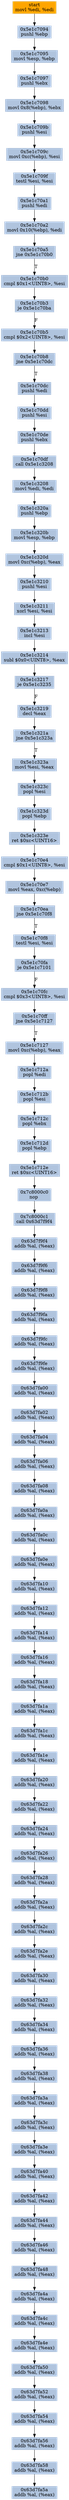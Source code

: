 digraph G {
node[shape=rectangle,style=filled,fillcolor=lightsteelblue,color=lightsteelblue]
bgcolor="transparent"
a0x5e1c7092movl_edi_edi[label="start\nmovl %edi, %edi",color="lightgrey",fillcolor="orange"];
a0x5e1c7094pushl_ebp[label="0x5e1c7094\npushl %ebp"];
a0x5e1c7095movl_esp_ebp[label="0x5e1c7095\nmovl %esp, %ebp"];
a0x5e1c7097pushl_ebx[label="0x5e1c7097\npushl %ebx"];
a0x5e1c7098movl_0x8ebp__ebx[label="0x5e1c7098\nmovl 0x8(%ebp), %ebx"];
a0x5e1c709bpushl_esi[label="0x5e1c709b\npushl %esi"];
a0x5e1c709cmovl_0xcebp__esi[label="0x5e1c709c\nmovl 0xc(%ebp), %esi"];
a0x5e1c709ftestl_esi_esi[label="0x5e1c709f\ntestl %esi, %esi"];
a0x5e1c70a1pushl_edi[label="0x5e1c70a1\npushl %edi"];
a0x5e1c70a2movl_0x10ebp__edi[label="0x5e1c70a2\nmovl 0x10(%ebp), %edi"];
a0x5e1c70a5jne_0x5e1c70b0[label="0x5e1c70a5\njne 0x5e1c70b0"];
a0x5e1c70b0cmpl_0x1UINT8_esi[label="0x5e1c70b0\ncmpl $0x1<UINT8>, %esi"];
a0x5e1c70b3je_0x5e1c70ba[label="0x5e1c70b3\nje 0x5e1c70ba"];
a0x5e1c70b5cmpl_0x2UINT8_esi[label="0x5e1c70b5\ncmpl $0x2<UINT8>, %esi"];
a0x5e1c70b8jne_0x5e1c70dc[label="0x5e1c70b8\njne 0x5e1c70dc"];
a0x5e1c70dcpushl_edi[label="0x5e1c70dc\npushl %edi"];
a0x5e1c70ddpushl_esi[label="0x5e1c70dd\npushl %esi"];
a0x5e1c70depushl_ebx[label="0x5e1c70de\npushl %ebx"];
a0x5e1c70dfcall_0x5e1c3208[label="0x5e1c70df\ncall 0x5e1c3208"];
a0x5e1c3208movl_edi_edi[label="0x5e1c3208\nmovl %edi, %edi"];
a0x5e1c320apushl_ebp[label="0x5e1c320a\npushl %ebp"];
a0x5e1c320bmovl_esp_ebp[label="0x5e1c320b\nmovl %esp, %ebp"];
a0x5e1c320dmovl_0xcebp__eax[label="0x5e1c320d\nmovl 0xc(%ebp), %eax"];
a0x5e1c3210pushl_esi[label="0x5e1c3210\npushl %esi"];
a0x5e1c3211xorl_esi_esi[label="0x5e1c3211\nxorl %esi, %esi"];
a0x5e1c3213incl_esi[label="0x5e1c3213\nincl %esi"];
a0x5e1c3214subl_0x0UINT8_eax[label="0x5e1c3214\nsubl $0x0<UINT8>, %eax"];
a0x5e1c3217je_0x5e1c3235[label="0x5e1c3217\nje 0x5e1c3235"];
a0x5e1c3219decl_eax[label="0x5e1c3219\ndecl %eax"];
a0x5e1c321ajne_0x5e1c323a[label="0x5e1c321a\njne 0x5e1c323a"];
a0x5e1c323amovl_esi_eax[label="0x5e1c323a\nmovl %esi, %eax"];
a0x5e1c323cpopl_esi[label="0x5e1c323c\npopl %esi"];
a0x5e1c323dpopl_ebp[label="0x5e1c323d\npopl %ebp"];
a0x5e1c323eret_0xcUINT16[label="0x5e1c323e\nret $0xc<UINT16>"];
a0x5e1c70e4cmpl_0x1UINT8_esi[label="0x5e1c70e4\ncmpl $0x1<UINT8>, %esi"];
a0x5e1c70e7movl_eax_0xcebp_[label="0x5e1c70e7\nmovl %eax, 0xc(%ebp)"];
a0x5e1c70eajne_0x5e1c70f8[label="0x5e1c70ea\njne 0x5e1c70f8"];
a0x5e1c70f8testl_esi_esi[label="0x5e1c70f8\ntestl %esi, %esi"];
a0x5e1c70faje_0x5e1c7101[label="0x5e1c70fa\nje 0x5e1c7101"];
a0x5e1c70fccmpl_0x3UINT8_esi[label="0x5e1c70fc\ncmpl $0x3<UINT8>, %esi"];
a0x5e1c70ffjne_0x5e1c7127[label="0x5e1c70ff\njne 0x5e1c7127"];
a0x5e1c7127movl_0xcebp__eax[label="0x5e1c7127\nmovl 0xc(%ebp), %eax"];
a0x5e1c712apopl_edi[label="0x5e1c712a\npopl %edi"];
a0x5e1c712bpopl_esi[label="0x5e1c712b\npopl %esi"];
a0x5e1c712cpopl_ebx[label="0x5e1c712c\npopl %ebx"];
a0x5e1c712dpopl_ebp[label="0x5e1c712d\npopl %ebp"];
a0x5e1c712eret_0xcUINT16[label="0x5e1c712e\nret $0xc<UINT16>"];
a0x7c8000c0nop_[label="0x7c8000c0\nnop "];
a0x7c8000c1call_0x63d7f9f4[label="0x7c8000c1\ncall 0x63d7f9f4"];
a0x63d7f9f4addb_al_eax_[label="0x63d7f9f4\naddb %al, (%eax)"];
a0x63d7f9f6addb_al_eax_[label="0x63d7f9f6\naddb %al, (%eax)"];
a0x63d7f9f8addb_al_eax_[label="0x63d7f9f8\naddb %al, (%eax)"];
a0x63d7f9faaddb_al_eax_[label="0x63d7f9fa\naddb %al, (%eax)"];
a0x63d7f9fcaddb_al_eax_[label="0x63d7f9fc\naddb %al, (%eax)"];
a0x63d7f9feaddb_al_eax_[label="0x63d7f9fe\naddb %al, (%eax)"];
a0x63d7fa00addb_al_eax_[label="0x63d7fa00\naddb %al, (%eax)"];
a0x63d7fa02addb_al_eax_[label="0x63d7fa02\naddb %al, (%eax)"];
a0x63d7fa04addb_al_eax_[label="0x63d7fa04\naddb %al, (%eax)"];
a0x63d7fa06addb_al_eax_[label="0x63d7fa06\naddb %al, (%eax)"];
a0x63d7fa08addb_al_eax_[label="0x63d7fa08\naddb %al, (%eax)"];
a0x63d7fa0aaddb_al_eax_[label="0x63d7fa0a\naddb %al, (%eax)"];
a0x63d7fa0caddb_al_eax_[label="0x63d7fa0c\naddb %al, (%eax)"];
a0x63d7fa0eaddb_al_eax_[label="0x63d7fa0e\naddb %al, (%eax)"];
a0x63d7fa10addb_al_eax_[label="0x63d7fa10\naddb %al, (%eax)"];
a0x63d7fa12addb_al_eax_[label="0x63d7fa12\naddb %al, (%eax)"];
a0x63d7fa14addb_al_eax_[label="0x63d7fa14\naddb %al, (%eax)"];
a0x63d7fa16addb_al_eax_[label="0x63d7fa16\naddb %al, (%eax)"];
a0x63d7fa18addb_al_eax_[label="0x63d7fa18\naddb %al, (%eax)"];
a0x63d7fa1aaddb_al_eax_[label="0x63d7fa1a\naddb %al, (%eax)"];
a0x63d7fa1caddb_al_eax_[label="0x63d7fa1c\naddb %al, (%eax)"];
a0x63d7fa1eaddb_al_eax_[label="0x63d7fa1e\naddb %al, (%eax)"];
a0x63d7fa20addb_al_eax_[label="0x63d7fa20\naddb %al, (%eax)"];
a0x63d7fa22addb_al_eax_[label="0x63d7fa22\naddb %al, (%eax)"];
a0x63d7fa24addb_al_eax_[label="0x63d7fa24\naddb %al, (%eax)"];
a0x63d7fa26addb_al_eax_[label="0x63d7fa26\naddb %al, (%eax)"];
a0x63d7fa28addb_al_eax_[label="0x63d7fa28\naddb %al, (%eax)"];
a0x63d7fa2aaddb_al_eax_[label="0x63d7fa2a\naddb %al, (%eax)"];
a0x63d7fa2caddb_al_eax_[label="0x63d7fa2c\naddb %al, (%eax)"];
a0x63d7fa2eaddb_al_eax_[label="0x63d7fa2e\naddb %al, (%eax)"];
a0x63d7fa30addb_al_eax_[label="0x63d7fa30\naddb %al, (%eax)"];
a0x63d7fa32addb_al_eax_[label="0x63d7fa32\naddb %al, (%eax)"];
a0x63d7fa34addb_al_eax_[label="0x63d7fa34\naddb %al, (%eax)"];
a0x63d7fa36addb_al_eax_[label="0x63d7fa36\naddb %al, (%eax)"];
a0x63d7fa38addb_al_eax_[label="0x63d7fa38\naddb %al, (%eax)"];
a0x63d7fa3aaddb_al_eax_[label="0x63d7fa3a\naddb %al, (%eax)"];
a0x63d7fa3caddb_al_eax_[label="0x63d7fa3c\naddb %al, (%eax)"];
a0x63d7fa3eaddb_al_eax_[label="0x63d7fa3e\naddb %al, (%eax)"];
a0x63d7fa40addb_al_eax_[label="0x63d7fa40\naddb %al, (%eax)"];
a0x63d7fa42addb_al_eax_[label="0x63d7fa42\naddb %al, (%eax)"];
a0x63d7fa44addb_al_eax_[label="0x63d7fa44\naddb %al, (%eax)"];
a0x63d7fa46addb_al_eax_[label="0x63d7fa46\naddb %al, (%eax)"];
a0x63d7fa48addb_al_eax_[label="0x63d7fa48\naddb %al, (%eax)"];
a0x63d7fa4aaddb_al_eax_[label="0x63d7fa4a\naddb %al, (%eax)"];
a0x63d7fa4caddb_al_eax_[label="0x63d7fa4c\naddb %al, (%eax)"];
a0x63d7fa4eaddb_al_eax_[label="0x63d7fa4e\naddb %al, (%eax)"];
a0x63d7fa50addb_al_eax_[label="0x63d7fa50\naddb %al, (%eax)"];
a0x63d7fa52addb_al_eax_[label="0x63d7fa52\naddb %al, (%eax)"];
a0x63d7fa54addb_al_eax_[label="0x63d7fa54\naddb %al, (%eax)"];
a0x63d7fa56addb_al_eax_[label="0x63d7fa56\naddb %al, (%eax)"];
a0x63d7fa58addb_al_eax_[label="0x63d7fa58\naddb %al, (%eax)"];
a0x63d7fa5aaddb_al_eax_[label="0x63d7fa5a\naddb %al, (%eax)"];
a0x5e1c7092movl_edi_edi -> a0x5e1c7094pushl_ebp [color="#000000"];
a0x5e1c7094pushl_ebp -> a0x5e1c7095movl_esp_ebp [color="#000000"];
a0x5e1c7095movl_esp_ebp -> a0x5e1c7097pushl_ebx [color="#000000"];
a0x5e1c7097pushl_ebx -> a0x5e1c7098movl_0x8ebp__ebx [color="#000000"];
a0x5e1c7098movl_0x8ebp__ebx -> a0x5e1c709bpushl_esi [color="#000000"];
a0x5e1c709bpushl_esi -> a0x5e1c709cmovl_0xcebp__esi [color="#000000"];
a0x5e1c709cmovl_0xcebp__esi -> a0x5e1c709ftestl_esi_esi [color="#000000"];
a0x5e1c709ftestl_esi_esi -> a0x5e1c70a1pushl_edi [color="#000000"];
a0x5e1c70a1pushl_edi -> a0x5e1c70a2movl_0x10ebp__edi [color="#000000"];
a0x5e1c70a2movl_0x10ebp__edi -> a0x5e1c70a5jne_0x5e1c70b0 [color="#000000"];
a0x5e1c70a5jne_0x5e1c70b0 -> a0x5e1c70b0cmpl_0x1UINT8_esi [color="#000000",label="T"];
a0x5e1c70b0cmpl_0x1UINT8_esi -> a0x5e1c70b3je_0x5e1c70ba [color="#000000"];
a0x5e1c70b3je_0x5e1c70ba -> a0x5e1c70b5cmpl_0x2UINT8_esi [color="#000000",label="F"];
a0x5e1c70b5cmpl_0x2UINT8_esi -> a0x5e1c70b8jne_0x5e1c70dc [color="#000000"];
a0x5e1c70b8jne_0x5e1c70dc -> a0x5e1c70dcpushl_edi [color="#000000",label="T"];
a0x5e1c70dcpushl_edi -> a0x5e1c70ddpushl_esi [color="#000000"];
a0x5e1c70ddpushl_esi -> a0x5e1c70depushl_ebx [color="#000000"];
a0x5e1c70depushl_ebx -> a0x5e1c70dfcall_0x5e1c3208 [color="#000000"];
a0x5e1c70dfcall_0x5e1c3208 -> a0x5e1c3208movl_edi_edi [color="#000000"];
a0x5e1c3208movl_edi_edi -> a0x5e1c320apushl_ebp [color="#000000"];
a0x5e1c320apushl_ebp -> a0x5e1c320bmovl_esp_ebp [color="#000000"];
a0x5e1c320bmovl_esp_ebp -> a0x5e1c320dmovl_0xcebp__eax [color="#000000"];
a0x5e1c320dmovl_0xcebp__eax -> a0x5e1c3210pushl_esi [color="#000000"];
a0x5e1c3210pushl_esi -> a0x5e1c3211xorl_esi_esi [color="#000000"];
a0x5e1c3211xorl_esi_esi -> a0x5e1c3213incl_esi [color="#000000"];
a0x5e1c3213incl_esi -> a0x5e1c3214subl_0x0UINT8_eax [color="#000000"];
a0x5e1c3214subl_0x0UINT8_eax -> a0x5e1c3217je_0x5e1c3235 [color="#000000"];
a0x5e1c3217je_0x5e1c3235 -> a0x5e1c3219decl_eax [color="#000000",label="F"];
a0x5e1c3219decl_eax -> a0x5e1c321ajne_0x5e1c323a [color="#000000"];
a0x5e1c321ajne_0x5e1c323a -> a0x5e1c323amovl_esi_eax [color="#000000",label="T"];
a0x5e1c323amovl_esi_eax -> a0x5e1c323cpopl_esi [color="#000000"];
a0x5e1c323cpopl_esi -> a0x5e1c323dpopl_ebp [color="#000000"];
a0x5e1c323dpopl_ebp -> a0x5e1c323eret_0xcUINT16 [color="#000000"];
a0x5e1c323eret_0xcUINT16 -> a0x5e1c70e4cmpl_0x1UINT8_esi [color="#000000"];
a0x5e1c70e4cmpl_0x1UINT8_esi -> a0x5e1c70e7movl_eax_0xcebp_ [color="#000000"];
a0x5e1c70e7movl_eax_0xcebp_ -> a0x5e1c70eajne_0x5e1c70f8 [color="#000000"];
a0x5e1c70eajne_0x5e1c70f8 -> a0x5e1c70f8testl_esi_esi [color="#000000",label="T"];
a0x5e1c70f8testl_esi_esi -> a0x5e1c70faje_0x5e1c7101 [color="#000000"];
a0x5e1c70faje_0x5e1c7101 -> a0x5e1c70fccmpl_0x3UINT8_esi [color="#000000",label="F"];
a0x5e1c70fccmpl_0x3UINT8_esi -> a0x5e1c70ffjne_0x5e1c7127 [color="#000000"];
a0x5e1c70ffjne_0x5e1c7127 -> a0x5e1c7127movl_0xcebp__eax [color="#000000",label="T"];
a0x5e1c7127movl_0xcebp__eax -> a0x5e1c712apopl_edi [color="#000000"];
a0x5e1c712apopl_edi -> a0x5e1c712bpopl_esi [color="#000000"];
a0x5e1c712bpopl_esi -> a0x5e1c712cpopl_ebx [color="#000000"];
a0x5e1c712cpopl_ebx -> a0x5e1c712dpopl_ebp [color="#000000"];
a0x5e1c712dpopl_ebp -> a0x5e1c712eret_0xcUINT16 [color="#000000"];
a0x5e1c712eret_0xcUINT16 -> a0x7c8000c0nop_ [color="#000000"];
a0x7c8000c0nop_ -> a0x7c8000c1call_0x63d7f9f4 [color="#000000"];
a0x7c8000c1call_0x63d7f9f4 -> a0x63d7f9f4addb_al_eax_ [color="#000000"];
a0x63d7f9f4addb_al_eax_ -> a0x63d7f9f6addb_al_eax_ [color="#000000"];
a0x63d7f9f6addb_al_eax_ -> a0x63d7f9f8addb_al_eax_ [color="#000000"];
a0x63d7f9f8addb_al_eax_ -> a0x63d7f9faaddb_al_eax_ [color="#000000"];
a0x63d7f9faaddb_al_eax_ -> a0x63d7f9fcaddb_al_eax_ [color="#000000"];
a0x63d7f9fcaddb_al_eax_ -> a0x63d7f9feaddb_al_eax_ [color="#000000"];
a0x63d7f9feaddb_al_eax_ -> a0x63d7fa00addb_al_eax_ [color="#000000"];
a0x63d7fa00addb_al_eax_ -> a0x63d7fa02addb_al_eax_ [color="#000000"];
a0x63d7fa02addb_al_eax_ -> a0x63d7fa04addb_al_eax_ [color="#000000"];
a0x63d7fa04addb_al_eax_ -> a0x63d7fa06addb_al_eax_ [color="#000000"];
a0x63d7fa06addb_al_eax_ -> a0x63d7fa08addb_al_eax_ [color="#000000"];
a0x63d7fa08addb_al_eax_ -> a0x63d7fa0aaddb_al_eax_ [color="#000000"];
a0x63d7fa0aaddb_al_eax_ -> a0x63d7fa0caddb_al_eax_ [color="#000000"];
a0x63d7fa0caddb_al_eax_ -> a0x63d7fa0eaddb_al_eax_ [color="#000000"];
a0x63d7fa0eaddb_al_eax_ -> a0x63d7fa10addb_al_eax_ [color="#000000"];
a0x63d7fa10addb_al_eax_ -> a0x63d7fa12addb_al_eax_ [color="#000000"];
a0x63d7fa12addb_al_eax_ -> a0x63d7fa14addb_al_eax_ [color="#000000"];
a0x63d7fa14addb_al_eax_ -> a0x63d7fa16addb_al_eax_ [color="#000000"];
a0x63d7fa16addb_al_eax_ -> a0x63d7fa18addb_al_eax_ [color="#000000"];
a0x63d7fa18addb_al_eax_ -> a0x63d7fa1aaddb_al_eax_ [color="#000000"];
a0x63d7fa1aaddb_al_eax_ -> a0x63d7fa1caddb_al_eax_ [color="#000000"];
a0x63d7fa1caddb_al_eax_ -> a0x63d7fa1eaddb_al_eax_ [color="#000000"];
a0x63d7fa1eaddb_al_eax_ -> a0x63d7fa20addb_al_eax_ [color="#000000"];
a0x63d7fa20addb_al_eax_ -> a0x63d7fa22addb_al_eax_ [color="#000000"];
a0x63d7fa22addb_al_eax_ -> a0x63d7fa24addb_al_eax_ [color="#000000"];
a0x63d7fa24addb_al_eax_ -> a0x63d7fa26addb_al_eax_ [color="#000000"];
a0x63d7fa26addb_al_eax_ -> a0x63d7fa28addb_al_eax_ [color="#000000"];
a0x63d7fa28addb_al_eax_ -> a0x63d7fa2aaddb_al_eax_ [color="#000000"];
a0x63d7fa2aaddb_al_eax_ -> a0x63d7fa2caddb_al_eax_ [color="#000000"];
a0x63d7fa2caddb_al_eax_ -> a0x63d7fa2eaddb_al_eax_ [color="#000000"];
a0x63d7fa2eaddb_al_eax_ -> a0x63d7fa30addb_al_eax_ [color="#000000"];
a0x63d7fa30addb_al_eax_ -> a0x63d7fa32addb_al_eax_ [color="#000000"];
a0x63d7fa32addb_al_eax_ -> a0x63d7fa34addb_al_eax_ [color="#000000"];
a0x63d7fa34addb_al_eax_ -> a0x63d7fa36addb_al_eax_ [color="#000000"];
a0x63d7fa36addb_al_eax_ -> a0x63d7fa38addb_al_eax_ [color="#000000"];
a0x63d7fa38addb_al_eax_ -> a0x63d7fa3aaddb_al_eax_ [color="#000000"];
a0x63d7fa3aaddb_al_eax_ -> a0x63d7fa3caddb_al_eax_ [color="#000000"];
a0x63d7fa3caddb_al_eax_ -> a0x63d7fa3eaddb_al_eax_ [color="#000000"];
a0x63d7fa3eaddb_al_eax_ -> a0x63d7fa40addb_al_eax_ [color="#000000"];
a0x63d7fa40addb_al_eax_ -> a0x63d7fa42addb_al_eax_ [color="#000000"];
a0x63d7fa42addb_al_eax_ -> a0x63d7fa44addb_al_eax_ [color="#000000"];
a0x63d7fa44addb_al_eax_ -> a0x63d7fa46addb_al_eax_ [color="#000000"];
a0x63d7fa46addb_al_eax_ -> a0x63d7fa48addb_al_eax_ [color="#000000"];
a0x63d7fa48addb_al_eax_ -> a0x63d7fa4aaddb_al_eax_ [color="#000000"];
a0x63d7fa4aaddb_al_eax_ -> a0x63d7fa4caddb_al_eax_ [color="#000000"];
a0x63d7fa4caddb_al_eax_ -> a0x63d7fa4eaddb_al_eax_ [color="#000000"];
a0x63d7fa4eaddb_al_eax_ -> a0x63d7fa50addb_al_eax_ [color="#000000"];
a0x63d7fa50addb_al_eax_ -> a0x63d7fa52addb_al_eax_ [color="#000000"];
a0x63d7fa52addb_al_eax_ -> a0x63d7fa54addb_al_eax_ [color="#000000"];
a0x63d7fa54addb_al_eax_ -> a0x63d7fa56addb_al_eax_ [color="#000000"];
a0x63d7fa56addb_al_eax_ -> a0x63d7fa58addb_al_eax_ [color="#000000"];
a0x63d7fa58addb_al_eax_ -> a0x63d7fa5aaddb_al_eax_ [color="#000000"];
}
